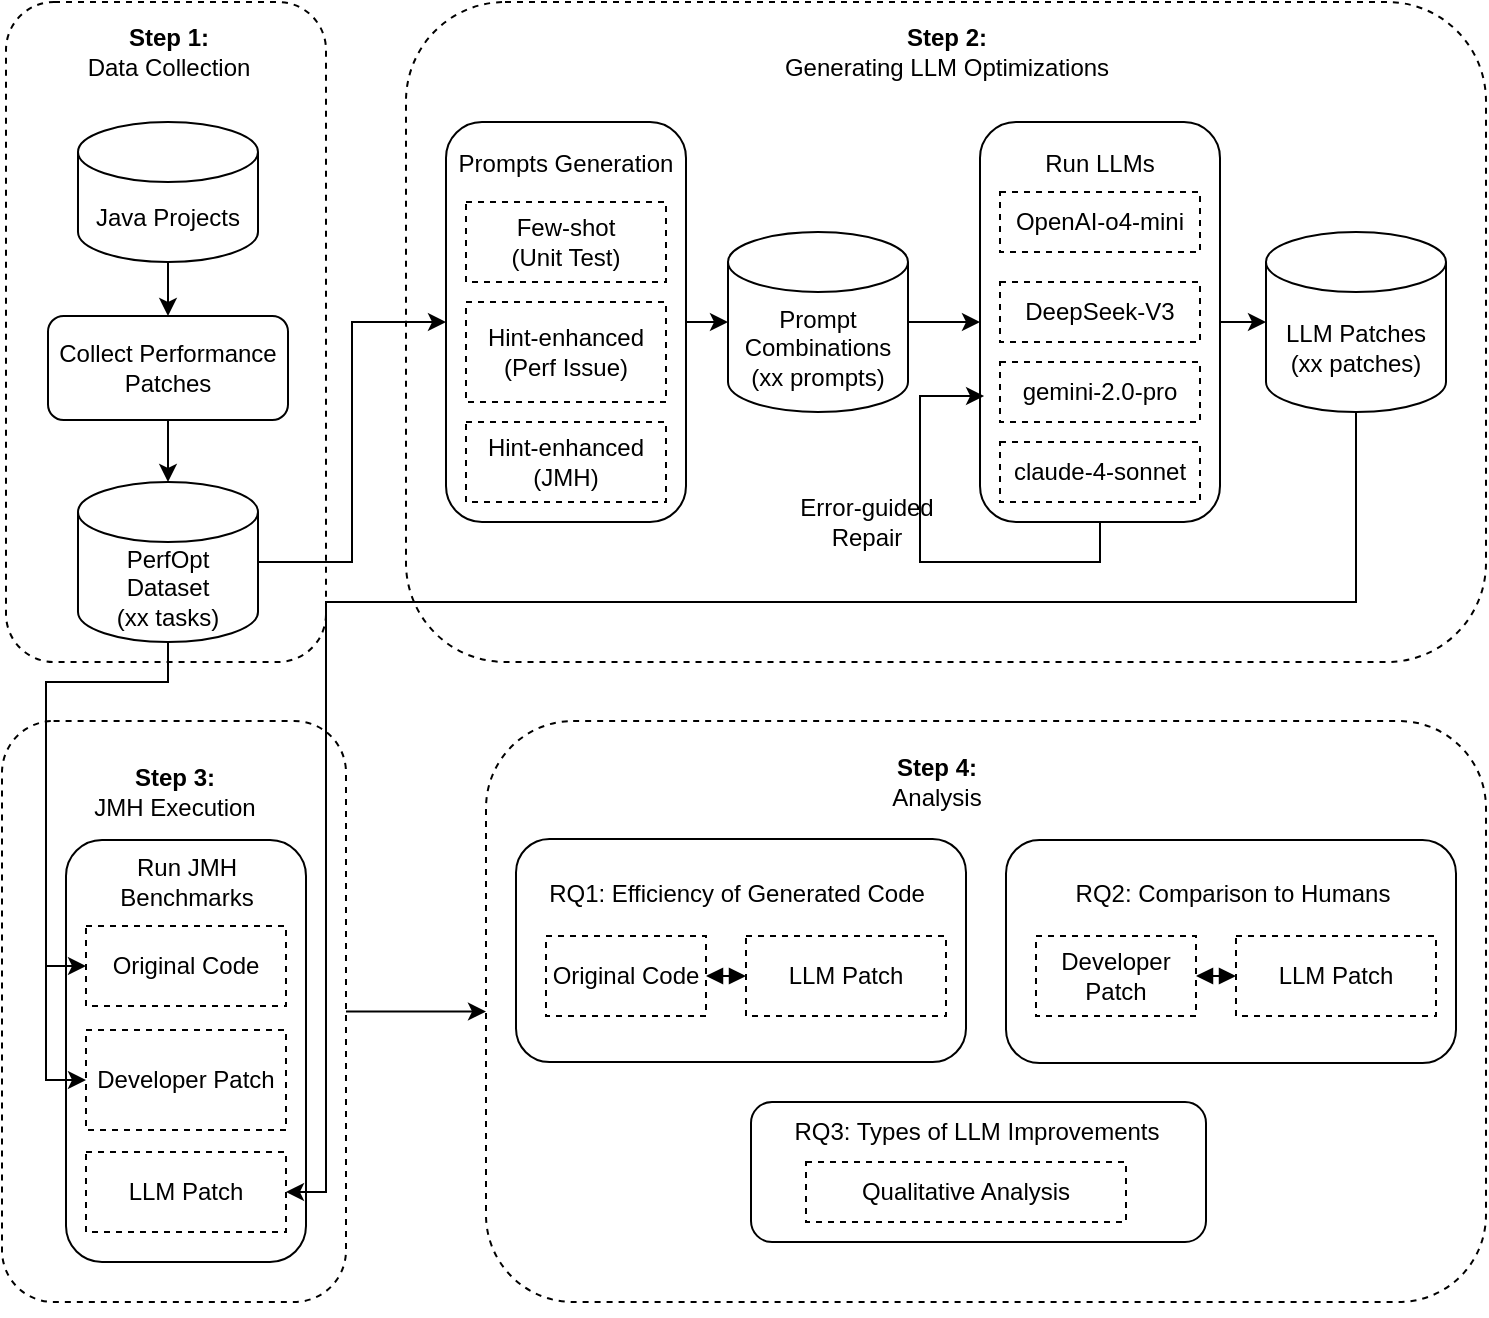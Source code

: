 <mxfile version="27.0.5">
  <diagram id="prtHgNgQTEPvFCAcTncT" name="Page-1">
    <mxGraphModel dx="1084" dy="738" grid="1" gridSize="10" guides="1" tooltips="1" connect="1" arrows="1" fold="1" page="1" pageScale="1" pageWidth="1654" pageHeight="1169" math="0" shadow="0">
      <root>
        <mxCell id="0" />
        <mxCell id="1" parent="0" />
        <mxCell id="1gjFQMWOfMvFAkVTUsUI-46" value="&lt;div&gt;&lt;br&gt;&lt;/div&gt;&lt;div&gt;&lt;br&gt;&lt;/div&gt;&lt;div&gt;&lt;br&gt;&lt;/div&gt;&lt;div&gt;&lt;br&gt;&lt;/div&gt;&lt;div&gt;&lt;br&gt;&lt;/div&gt;&lt;div&gt;&lt;br&gt;&lt;/div&gt;&lt;div&gt;&lt;br&gt;&lt;/div&gt;&lt;div&gt;&lt;br&gt;&lt;/div&gt;&lt;div&gt;&lt;br&gt;&lt;/div&gt;&lt;div&gt;&lt;br&gt;&lt;/div&gt;&lt;div&gt;&lt;br&gt;&lt;/div&gt;&lt;div&gt;&lt;br&gt;&lt;/div&gt;&lt;div&gt;&lt;br&gt;&lt;/div&gt;&lt;div&gt;&lt;br&gt;&lt;/div&gt;&lt;div&gt;&lt;br&gt;&lt;/div&gt;" style="rounded=1;whiteSpace=wrap;html=1;fontFamily=Helvetica;dashed=1;" vertex="1" parent="1">
          <mxGeometry x="260" y="529.5" width="500" height="290.5" as="geometry" />
        </mxCell>
        <mxCell id="1gjFQMWOfMvFAkVTUsUI-71" style="edgeStyle=orthogonalEdgeStyle;rounded=0;orthogonalLoop=1;jettySize=auto;html=1;exitX=1;exitY=0.5;exitDx=0;exitDy=0;" edge="1" parent="1" source="1gjFQMWOfMvFAkVTUsUI-41" target="1gjFQMWOfMvFAkVTUsUI-46">
          <mxGeometry relative="1" as="geometry" />
        </mxCell>
        <mxCell id="1gjFQMWOfMvFAkVTUsUI-41" value="&lt;div&gt;&lt;br&gt;&lt;/div&gt;&lt;div&gt;&lt;br&gt;&lt;/div&gt;&lt;div&gt;&lt;br&gt;&lt;/div&gt;&lt;div&gt;&lt;br&gt;&lt;/div&gt;&lt;div&gt;&lt;br&gt;&lt;/div&gt;&lt;div&gt;&lt;br&gt;&lt;/div&gt;&lt;div&gt;&lt;br&gt;&lt;/div&gt;&lt;div&gt;&lt;br&gt;&lt;/div&gt;&lt;div&gt;&lt;br&gt;&lt;/div&gt;&lt;div&gt;&lt;br&gt;&lt;/div&gt;&lt;div&gt;&lt;br&gt;&lt;/div&gt;&lt;div&gt;&lt;br&gt;&lt;/div&gt;&lt;div&gt;&lt;br&gt;&lt;/div&gt;&lt;div&gt;&lt;br&gt;&lt;/div&gt;&lt;div&gt;&lt;br&gt;&lt;/div&gt;" style="rounded=1;whiteSpace=wrap;html=1;fontFamily=Helvetica;dashed=1;" vertex="1" parent="1">
          <mxGeometry x="18" y="529.5" width="172" height="290.5" as="geometry" />
        </mxCell>
        <mxCell id="1gjFQMWOfMvFAkVTUsUI-27" value="&lt;div&gt;&lt;br&gt;&lt;/div&gt;&lt;div&gt;&lt;br&gt;&lt;/div&gt;&lt;div&gt;&lt;br&gt;&lt;/div&gt;&lt;div&gt;&lt;br&gt;&lt;/div&gt;&lt;div&gt;&lt;br&gt;&lt;/div&gt;&lt;div&gt;&lt;br&gt;&lt;/div&gt;&lt;div&gt;&lt;br&gt;&lt;/div&gt;&lt;div&gt;&lt;br&gt;&lt;/div&gt;&lt;div&gt;&lt;br&gt;&lt;/div&gt;&lt;div&gt;&lt;br&gt;&lt;/div&gt;" style="rounded=1;whiteSpace=wrap;html=1;fontFamily=Helvetica;movable=1;resizable=1;rotatable=1;deletable=1;editable=1;locked=0;connectable=1;" vertex="1" parent="1">
          <mxGeometry x="50" y="589" width="120" height="211" as="geometry" />
        </mxCell>
        <mxCell id="1gjFQMWOfMvFAkVTUsUI-7" value="&lt;div&gt;&lt;br&gt;&lt;/div&gt;&lt;div&gt;&lt;br&gt;&lt;/div&gt;&lt;div&gt;&lt;br&gt;&lt;/div&gt;&lt;div&gt;&lt;br&gt;&lt;/div&gt;&lt;div&gt;&lt;br&gt;&lt;/div&gt;&lt;div&gt;&lt;br&gt;&lt;/div&gt;&lt;div&gt;&lt;br&gt;&lt;/div&gt;&lt;div&gt;&lt;br&gt;&lt;/div&gt;&lt;div&gt;&lt;br&gt;&lt;/div&gt;&lt;div&gt;&lt;br&gt;&lt;/div&gt;&lt;div&gt;&lt;br&gt;&lt;/div&gt;&lt;div&gt;&lt;br&gt;&lt;/div&gt;&lt;div&gt;&lt;br&gt;&lt;/div&gt;&lt;div&gt;&lt;br&gt;&lt;/div&gt;&lt;div&gt;&lt;br&gt;&lt;/div&gt;" style="rounded=1;whiteSpace=wrap;html=1;fontFamily=Helvetica;dashed=1;" vertex="1" parent="1">
          <mxGeometry x="220" y="170" width="540" height="330" as="geometry" />
        </mxCell>
        <mxCell id="1gjFQMWOfMvFAkVTUsUI-3" value="&lt;div&gt;&lt;br&gt;&lt;/div&gt;&lt;div&gt;&lt;br&gt;&lt;/div&gt;&lt;div&gt;&lt;br&gt;&lt;/div&gt;&lt;div&gt;&lt;br&gt;&lt;/div&gt;&lt;div&gt;&lt;br&gt;&lt;/div&gt;&lt;div&gt;&lt;br&gt;&lt;/div&gt;&lt;div&gt;&lt;br&gt;&lt;/div&gt;&lt;div&gt;&lt;br&gt;&lt;/div&gt;&lt;div&gt;&lt;br&gt;&lt;/div&gt;&lt;div&gt;&lt;br&gt;&lt;/div&gt;&lt;div&gt;&lt;br&gt;&lt;/div&gt;&lt;div&gt;&lt;br&gt;&lt;/div&gt;&lt;div&gt;&lt;br&gt;&lt;/div&gt;&lt;div&gt;&lt;br&gt;&lt;/div&gt;&lt;div&gt;&lt;br&gt;&lt;/div&gt;" style="rounded=1;whiteSpace=wrap;html=1;fontFamily=Helvetica;dashed=1;" vertex="1" parent="1">
          <mxGeometry x="20" y="170" width="160" height="330" as="geometry" />
        </mxCell>
        <mxCell id="zAK88xkyq2ZjwmS9hykI-196" style="edgeStyle=orthogonalEdgeStyle;rounded=0;orthogonalLoop=1;jettySize=auto;html=1;exitX=0.5;exitY=1;exitDx=0;exitDy=0;exitPerimeter=0;entryX=0.5;entryY=0;entryDx=0;entryDy=0;" parent="1" source="zAK88xkyq2ZjwmS9hykI-3" target="zAK88xkyq2ZjwmS9hykI-158" edge="1">
          <mxGeometry relative="1" as="geometry" />
        </mxCell>
        <mxCell id="zAK88xkyq2ZjwmS9hykI-3" value="Java Projects" style="shape=cylinder3;whiteSpace=wrap;html=1;boundedLbl=1;backgroundOutline=1;size=15;fontFamily=Helvetica;" parent="1" vertex="1">
          <mxGeometry x="56" y="230" width="90" height="70" as="geometry" />
        </mxCell>
        <mxCell id="1gjFQMWOfMvFAkVTUsUI-52" style="edgeStyle=orthogonalEdgeStyle;rounded=0;orthogonalLoop=1;jettySize=auto;html=1;exitX=0.5;exitY=1;exitDx=0;exitDy=0;" edge="1" parent="1" source="zAK88xkyq2ZjwmS9hykI-158" target="1gjFQMWOfMvFAkVTUsUI-1">
          <mxGeometry relative="1" as="geometry" />
        </mxCell>
        <mxCell id="zAK88xkyq2ZjwmS9hykI-158" value="&lt;div&gt;Collect Performance Patches&lt;/div&gt;" style="rounded=1;whiteSpace=wrap;html=1;fontFamily=Helvetica;" parent="1" vertex="1">
          <mxGeometry x="41" y="327" width="120" height="52" as="geometry" />
        </mxCell>
        <mxCell id="zAK88xkyq2ZjwmS9hykI-227" value="&lt;div&gt;&lt;br&gt;&lt;/div&gt;&lt;div&gt;&lt;br&gt;&lt;/div&gt;&lt;div&gt;&lt;br&gt;&lt;/div&gt;&lt;div&gt;&lt;br&gt;&lt;/div&gt;&lt;div&gt;&lt;br&gt;&lt;/div&gt;&lt;div&gt;&lt;br&gt;&lt;/div&gt;&lt;div&gt;&lt;br&gt;&lt;/div&gt;&lt;div&gt;&lt;br&gt;&lt;/div&gt;&lt;div&gt;&lt;br&gt;&lt;/div&gt;&lt;div&gt;&lt;br&gt;&lt;/div&gt;" style="rounded=1;whiteSpace=wrap;html=1;fontFamily=Helvetica;" parent="1" vertex="1">
          <mxGeometry x="275" y="588.5" width="225" height="111.5" as="geometry" />
        </mxCell>
        <mxCell id="1gjFQMWOfMvFAkVTUsUI-23" style="edgeStyle=orthogonalEdgeStyle;rounded=0;orthogonalLoop=1;jettySize=auto;html=1;exitX=1;exitY=0.5;exitDx=0;exitDy=0;exitPerimeter=0;entryX=0;entryY=0.5;entryDx=0;entryDy=0;" edge="1" parent="1" source="1gjFQMWOfMvFAkVTUsUI-1" target="zAK88xkyq2ZjwmS9hykI-94">
          <mxGeometry relative="1" as="geometry" />
        </mxCell>
        <mxCell id="1gjFQMWOfMvFAkVTUsUI-39" style="edgeStyle=orthogonalEdgeStyle;rounded=0;orthogonalLoop=1;jettySize=auto;html=1;exitX=0.5;exitY=1;exitDx=0;exitDy=0;exitPerimeter=0;entryX=0;entryY=0.5;entryDx=0;entryDy=0;" edge="1" parent="1" source="1gjFQMWOfMvFAkVTUsUI-1" target="1gjFQMWOfMvFAkVTUsUI-28">
          <mxGeometry relative="1" as="geometry">
            <mxPoint x="130" y="690" as="targetPoint" />
            <Array as="points">
              <mxPoint x="101" y="510" />
              <mxPoint x="40" y="510" />
              <mxPoint x="40" y="652" />
            </Array>
          </mxGeometry>
        </mxCell>
        <mxCell id="1gjFQMWOfMvFAkVTUsUI-1" value="PerfOpt&lt;div&gt;Dataset&lt;/div&gt;&lt;div&gt;(xx tasks)&lt;/div&gt;" style="shape=cylinder3;whiteSpace=wrap;html=1;boundedLbl=1;backgroundOutline=1;size=15;fontFamily=Helvetica;" vertex="1" parent="1">
          <mxGeometry x="56" y="410" width="90" height="80" as="geometry" />
        </mxCell>
        <mxCell id="1gjFQMWOfMvFAkVTUsUI-4" value="&lt;div&gt;&lt;b&gt;Step 1:&lt;/b&gt;&lt;/div&gt;Data Collection" style="text;html=1;align=center;verticalAlign=middle;resizable=0;points=[];autosize=1;strokeColor=none;fillColor=none;" vertex="1" parent="1">
          <mxGeometry x="51" y="175" width="100" height="40" as="geometry" />
        </mxCell>
        <mxCell id="1gjFQMWOfMvFAkVTUsUI-5" value="" style="group" vertex="1" connectable="0" parent="1">
          <mxGeometry x="240" y="230" width="120" height="200" as="geometry" />
        </mxCell>
        <mxCell id="zAK88xkyq2ZjwmS9hykI-94" value="Prompts Generation&lt;div&gt;&lt;br&gt;&lt;/div&gt;&lt;div&gt;&lt;br&gt;&lt;/div&gt;&lt;div&gt;&lt;br&gt;&lt;/div&gt;&lt;div&gt;&lt;br&gt;&lt;/div&gt;&lt;div&gt;&lt;br&gt;&lt;/div&gt;&lt;div&gt;&lt;br&gt;&lt;/div&gt;&lt;div&gt;&lt;br&gt;&lt;/div&gt;&lt;div&gt;&lt;br&gt;&lt;/div&gt;&lt;div&gt;&lt;br&gt;&lt;/div&gt;&lt;div&gt;&lt;br&gt;&lt;/div&gt;&lt;div&gt;&lt;br&gt;&lt;/div&gt;" style="rounded=1;whiteSpace=wrap;html=1;fontFamily=Helvetica;" parent="1gjFQMWOfMvFAkVTUsUI-5" vertex="1">
          <mxGeometry width="120" height="200" as="geometry" />
        </mxCell>
        <mxCell id="zAK88xkyq2ZjwmS9hykI-127" value="Few-shot&lt;div&gt;(Unit Test)&lt;/div&gt;" style="rounded=0;whiteSpace=wrap;html=1;fontFamily=Helvetica;dashed=1;" parent="1gjFQMWOfMvFAkVTUsUI-5" vertex="1">
          <mxGeometry x="10" y="40" width="100" height="40" as="geometry" />
        </mxCell>
        <mxCell id="zAK88xkyq2ZjwmS9hykI-128" value="Hint-enhanced (Perf Issue)" style="rounded=0;whiteSpace=wrap;html=1;fontFamily=Helvetica;dashed=1;" parent="1gjFQMWOfMvFAkVTUsUI-5" vertex="1">
          <mxGeometry x="10" y="90" width="100" height="50" as="geometry" />
        </mxCell>
        <mxCell id="zAK88xkyq2ZjwmS9hykI-129" value="Hint-enhanced&lt;div&gt;&lt;span style=&quot;background-color: transparent; color: light-dark(rgb(0, 0, 0), rgb(255, 255, 255));&quot;&gt;(JMH)&lt;/span&gt;&lt;/div&gt;" style="rounded=0;whiteSpace=wrap;html=1;fontFamily=Helvetica;dashed=1;" parent="1gjFQMWOfMvFAkVTUsUI-5" vertex="1">
          <mxGeometry x="10" y="150" width="100" height="40" as="geometry" />
        </mxCell>
        <mxCell id="1gjFQMWOfMvFAkVTUsUI-14" style="edgeStyle=orthogonalEdgeStyle;rounded=0;orthogonalLoop=1;jettySize=auto;html=1;exitX=1;exitY=0.5;exitDx=0;exitDy=0;exitPerimeter=0;entryX=0;entryY=0.5;entryDx=0;entryDy=0;" edge="1" parent="1" source="1gjFQMWOfMvFAkVTUsUI-6" target="zAK88xkyq2ZjwmS9hykI-26">
          <mxGeometry relative="1" as="geometry">
            <Array as="points">
              <mxPoint x="500" y="330" />
            </Array>
          </mxGeometry>
        </mxCell>
        <mxCell id="1gjFQMWOfMvFAkVTUsUI-6" value="Prompt&lt;div&gt;Combinations&lt;/div&gt;&lt;div&gt;(xx prompts)&lt;/div&gt;" style="shape=cylinder3;whiteSpace=wrap;html=1;boundedLbl=1;backgroundOutline=1;size=15;fontFamily=Helvetica;" vertex="1" parent="1">
          <mxGeometry x="381" y="285" width="90" height="90" as="geometry" />
        </mxCell>
        <mxCell id="1gjFQMWOfMvFAkVTUsUI-8" value="&lt;div&gt;&lt;b&gt;Step 2:&lt;/b&gt;&lt;/div&gt;Generating LLM Optimizations" style="text;html=1;align=center;verticalAlign=middle;resizable=0;points=[];autosize=1;strokeColor=none;fillColor=none;" vertex="1" parent="1">
          <mxGeometry x="395" y="175" width="190" height="40" as="geometry" />
        </mxCell>
        <mxCell id="1gjFQMWOfMvFAkVTUsUI-11" value="" style="edgeStyle=orthogonalEdgeStyle;rounded=0;orthogonalLoop=1;jettySize=auto;html=1;" edge="1" parent="1" source="zAK88xkyq2ZjwmS9hykI-94" target="1gjFQMWOfMvFAkVTUsUI-6">
          <mxGeometry relative="1" as="geometry" />
        </mxCell>
        <mxCell id="1gjFQMWOfMvFAkVTUsUI-16" value="Error-guided&lt;div&gt;Repair&lt;/div&gt;" style="text;html=1;align=center;verticalAlign=middle;resizable=0;points=[];autosize=1;strokeColor=none;fillColor=none;" vertex="1" parent="1">
          <mxGeometry x="405" y="410" width="90" height="40" as="geometry" />
        </mxCell>
        <mxCell id="1gjFQMWOfMvFAkVTUsUI-19" value="" style="group" vertex="1" connectable="0" parent="1">
          <mxGeometry x="477" y="230" width="150" height="220" as="geometry" />
        </mxCell>
        <mxCell id="zAK88xkyq2ZjwmS9hykI-26" value="Run LLMs&lt;div&gt;&lt;br&gt;&lt;/div&gt;&lt;div&gt;&lt;br&gt;&lt;/div&gt;&lt;div&gt;&lt;br&gt;&lt;/div&gt;&lt;div&gt;&lt;br&gt;&lt;/div&gt;&lt;div&gt;&lt;br&gt;&lt;/div&gt;&lt;div&gt;&lt;br&gt;&lt;/div&gt;&lt;div&gt;&lt;br&gt;&lt;/div&gt;&lt;div&gt;&lt;br&gt;&lt;/div&gt;&lt;div&gt;&lt;br&gt;&lt;/div&gt;&lt;div&gt;&lt;br&gt;&lt;/div&gt;&lt;div&gt;&lt;br&gt;&lt;/div&gt;" style="rounded=1;whiteSpace=wrap;html=1;align=center;fontFamily=Helvetica;" parent="1gjFQMWOfMvFAkVTUsUI-19" vertex="1">
          <mxGeometry x="30" width="120" height="200" as="geometry" />
        </mxCell>
        <mxCell id="zAK88xkyq2ZjwmS9hykI-120" value="OpenAI-o4-mini" style="rounded=0;whiteSpace=wrap;html=1;dashed=1;fontFamily=Helvetica;" parent="1gjFQMWOfMvFAkVTUsUI-19" vertex="1">
          <mxGeometry x="40" y="35" width="100" height="30" as="geometry" />
        </mxCell>
        <mxCell id="zAK88xkyq2ZjwmS9hykI-121" value="DeepSeek-V3" style="rounded=0;whiteSpace=wrap;html=1;strokeColor=default;dashed=1;fontFamily=Helvetica;" parent="1gjFQMWOfMvFAkVTUsUI-19" vertex="1">
          <mxGeometry x="40" y="80" width="100" height="30" as="geometry" />
        </mxCell>
        <mxCell id="zAK88xkyq2ZjwmS9hykI-122" value="gemini-2.0-pro" style="rounded=0;whiteSpace=wrap;html=1;dashed=1;fontFamily=Helvetica;" parent="1gjFQMWOfMvFAkVTUsUI-19" vertex="1">
          <mxGeometry x="40" y="120" width="100" height="30" as="geometry" />
        </mxCell>
        <mxCell id="zAK88xkyq2ZjwmS9hykI-142" value="claude-4-sonnet" style="rounded=0;whiteSpace=wrap;html=1;dashed=1;fontFamily=Helvetica;" parent="1gjFQMWOfMvFAkVTUsUI-19" vertex="1">
          <mxGeometry x="40" y="160" width="100" height="30" as="geometry" />
        </mxCell>
        <mxCell id="1gjFQMWOfMvFAkVTUsUI-15" style="edgeStyle=orthogonalEdgeStyle;rounded=0;orthogonalLoop=1;jettySize=auto;html=1;entryX=0.017;entryY=0.685;entryDx=0;entryDy=0;entryPerimeter=0;exitX=0.5;exitY=1;exitDx=0;exitDy=0;" edge="1" parent="1gjFQMWOfMvFAkVTUsUI-19" source="zAK88xkyq2ZjwmS9hykI-26" target="zAK88xkyq2ZjwmS9hykI-26">
          <mxGeometry relative="1" as="geometry">
            <mxPoint x="20" y="138" as="targetPoint" />
            <Array as="points">
              <mxPoint x="90" y="220" />
              <mxPoint y="220" />
              <mxPoint y="137" />
            </Array>
          </mxGeometry>
        </mxCell>
        <mxCell id="1gjFQMWOfMvFAkVTUsUI-42" style="edgeStyle=orthogonalEdgeStyle;rounded=0;orthogonalLoop=1;jettySize=auto;html=1;exitX=0.5;exitY=1;exitDx=0;exitDy=0;exitPerimeter=0;entryX=1;entryY=0.5;entryDx=0;entryDy=0;" edge="1" parent="1" source="1gjFQMWOfMvFAkVTUsUI-20" target="1gjFQMWOfMvFAkVTUsUI-30">
          <mxGeometry relative="1" as="geometry">
            <Array as="points">
              <mxPoint x="695" y="470" />
              <mxPoint x="180" y="470" />
              <mxPoint x="180" y="765" />
            </Array>
          </mxGeometry>
        </mxCell>
        <mxCell id="1gjFQMWOfMvFAkVTUsUI-20" value="LLM Patches&lt;div&gt;(xx patches)&lt;/div&gt;" style="shape=cylinder3;whiteSpace=wrap;html=1;boundedLbl=1;backgroundOutline=1;size=15;fontFamily=Helvetica;" vertex="1" parent="1">
          <mxGeometry x="650" y="285" width="90" height="90" as="geometry" />
        </mxCell>
        <mxCell id="1gjFQMWOfMvFAkVTUsUI-22" value="" style="edgeStyle=orthogonalEdgeStyle;rounded=0;orthogonalLoop=1;jettySize=auto;html=1;" edge="1" parent="1" source="zAK88xkyq2ZjwmS9hykI-26" target="1gjFQMWOfMvFAkVTUsUI-20">
          <mxGeometry relative="1" as="geometry" />
        </mxCell>
        <mxCell id="1gjFQMWOfMvFAkVTUsUI-25" value="&lt;div&gt;&lt;b&gt;Step 3:&lt;/b&gt;&lt;/div&gt;&lt;div&gt;JMH Execution&lt;/div&gt;" style="text;html=1;align=center;verticalAlign=middle;resizable=0;points=[];autosize=1;strokeColor=none;fillColor=none;" vertex="1" parent="1">
          <mxGeometry x="54" y="545" width="100" height="40" as="geometry" />
        </mxCell>
        <mxCell id="1gjFQMWOfMvFAkVTUsUI-28" value="Original Code" style="rounded=0;whiteSpace=wrap;html=1;fontFamily=Helvetica;dashed=1;" vertex="1" parent="1">
          <mxGeometry x="60" y="632" width="100" height="40" as="geometry" />
        </mxCell>
        <mxCell id="1gjFQMWOfMvFAkVTUsUI-29" value="Developer Patch" style="rounded=0;whiteSpace=wrap;html=1;fontFamily=Helvetica;dashed=1;" vertex="1" parent="1">
          <mxGeometry x="60" y="684" width="100" height="50" as="geometry" />
        </mxCell>
        <mxCell id="1gjFQMWOfMvFAkVTUsUI-30" value="LLM Patch" style="rounded=0;whiteSpace=wrap;html=1;fontFamily=Helvetica;dashed=1;" vertex="1" parent="1">
          <mxGeometry x="60" y="745" width="100" height="40" as="geometry" />
        </mxCell>
        <mxCell id="1gjFQMWOfMvFAkVTUsUI-31" style="edgeStyle=orthogonalEdgeStyle;rounded=0;orthogonalLoop=1;jettySize=auto;html=1;exitX=0.5;exitY=1;exitDx=0;exitDy=0;" edge="1" parent="1" source="1gjFQMWOfMvFAkVTUsUI-28" target="1gjFQMWOfMvFAkVTUsUI-28">
          <mxGeometry relative="1" as="geometry" />
        </mxCell>
        <mxCell id="1gjFQMWOfMvFAkVTUsUI-32" value="&lt;div&gt;Run JMH&lt;/div&gt;&lt;div&gt;Benchmarks&lt;/div&gt;" style="text;html=1;align=center;verticalAlign=middle;resizable=0;points=[];autosize=1;strokeColor=none;fillColor=none;" vertex="1" parent="1">
          <mxGeometry x="65" y="590" width="90" height="40" as="geometry" />
        </mxCell>
        <mxCell id="1gjFQMWOfMvFAkVTUsUI-40" style="edgeStyle=orthogonalEdgeStyle;rounded=0;orthogonalLoop=1;jettySize=auto;html=1;exitX=0.5;exitY=1;exitDx=0;exitDy=0;exitPerimeter=0;entryX=0;entryY=0.5;entryDx=0;entryDy=0;" edge="1" parent="1" source="1gjFQMWOfMvFAkVTUsUI-1" target="1gjFQMWOfMvFAkVTUsUI-29">
          <mxGeometry relative="1" as="geometry">
            <mxPoint x="120" y="500" as="sourcePoint" />
            <mxPoint x="200" y="662" as="targetPoint" />
            <Array as="points">
              <mxPoint x="101" y="510" />
              <mxPoint x="40" y="510" />
              <mxPoint x="40" y="709" />
            </Array>
          </mxGeometry>
        </mxCell>
        <mxCell id="1gjFQMWOfMvFAkVTUsUI-45" value="&lt;div&gt;&lt;b&gt;Step 4:&lt;/b&gt;&lt;/div&gt;&lt;div&gt;Analysis&lt;/div&gt;" style="text;html=1;align=center;verticalAlign=middle;resizable=0;points=[];autosize=1;strokeColor=none;fillColor=none;" vertex="1" parent="1">
          <mxGeometry x="450" y="540" width="70" height="40" as="geometry" />
        </mxCell>
        <mxCell id="1gjFQMWOfMvFAkVTUsUI-53" value="RQ1: Efficiency of Generated Code" style="text;html=1;align=center;verticalAlign=middle;resizable=0;points=[];autosize=1;strokeColor=none;fillColor=none;" vertex="1" parent="1">
          <mxGeometry x="280" y="601.25" width="210" height="30" as="geometry" />
        </mxCell>
        <mxCell id="1gjFQMWOfMvFAkVTUsUI-57" style="edgeStyle=orthogonalEdgeStyle;rounded=0;orthogonalLoop=1;jettySize=auto;html=1;exitX=1;exitY=0.5;exitDx=0;exitDy=0;entryX=0;entryY=0.5;entryDx=0;entryDy=0;endArrow=block;endFill=1;startArrow=block;startFill=1;" edge="1" parent="1" source="1gjFQMWOfMvFAkVTUsUI-54" target="1gjFQMWOfMvFAkVTUsUI-55">
          <mxGeometry relative="1" as="geometry" />
        </mxCell>
        <mxCell id="1gjFQMWOfMvFAkVTUsUI-54" value="Original Code" style="rounded=0;whiteSpace=wrap;html=1;fontFamily=Helvetica;dashed=1;" vertex="1" parent="1">
          <mxGeometry x="290" y="637" width="80" height="40" as="geometry" />
        </mxCell>
        <mxCell id="1gjFQMWOfMvFAkVTUsUI-55" value="LLM Patch" style="rounded=0;whiteSpace=wrap;html=1;fontFamily=Helvetica;dashed=1;" vertex="1" parent="1">
          <mxGeometry x="390" y="637" width="100" height="40" as="geometry" />
        </mxCell>
        <mxCell id="1gjFQMWOfMvFAkVTUsUI-58" value="&lt;div&gt;&lt;br&gt;&lt;/div&gt;&lt;div&gt;&lt;br&gt;&lt;/div&gt;&lt;div&gt;&lt;br&gt;&lt;/div&gt;&lt;div&gt;&lt;br&gt;&lt;/div&gt;&lt;div&gt;&lt;br&gt;&lt;/div&gt;&lt;div&gt;&lt;br&gt;&lt;/div&gt;&lt;div&gt;&lt;br&gt;&lt;/div&gt;&lt;div&gt;&lt;br&gt;&lt;/div&gt;&lt;div&gt;&lt;br&gt;&lt;/div&gt;&lt;div&gt;&lt;br&gt;&lt;/div&gt;" style="rounded=1;whiteSpace=wrap;html=1;fontFamily=Helvetica;" vertex="1" parent="1">
          <mxGeometry x="520" y="589" width="225" height="111.5" as="geometry" />
        </mxCell>
        <mxCell id="1gjFQMWOfMvFAkVTUsUI-59" value="RQ2: Comparison to Humans" style="text;html=1;align=center;verticalAlign=middle;resizable=0;points=[];autosize=1;strokeColor=none;fillColor=none;" vertex="1" parent="1">
          <mxGeometry x="542.5" y="601.25" width="180" height="30" as="geometry" />
        </mxCell>
        <mxCell id="1gjFQMWOfMvFAkVTUsUI-62" style="edgeStyle=orthogonalEdgeStyle;rounded=0;orthogonalLoop=1;jettySize=auto;html=1;exitX=1;exitY=0.5;exitDx=0;exitDy=0;entryX=0;entryY=0.5;entryDx=0;entryDy=0;endArrow=block;endFill=1;startArrow=block;startFill=1;" edge="1" parent="1" source="1gjFQMWOfMvFAkVTUsUI-63" target="1gjFQMWOfMvFAkVTUsUI-64">
          <mxGeometry relative="1" as="geometry" />
        </mxCell>
        <mxCell id="1gjFQMWOfMvFAkVTUsUI-63" value="Developer&lt;div&gt;Patch&lt;/div&gt;" style="rounded=0;whiteSpace=wrap;html=1;fontFamily=Helvetica;dashed=1;" vertex="1" parent="1">
          <mxGeometry x="535" y="637" width="80" height="40" as="geometry" />
        </mxCell>
        <mxCell id="1gjFQMWOfMvFAkVTUsUI-64" value="LLM Patch" style="rounded=0;whiteSpace=wrap;html=1;fontFamily=Helvetica;dashed=1;" vertex="1" parent="1">
          <mxGeometry x="635" y="637" width="100" height="40" as="geometry" />
        </mxCell>
        <mxCell id="1gjFQMWOfMvFAkVTUsUI-67" value="&lt;div&gt;&lt;br&gt;&lt;/div&gt;&lt;div&gt;&lt;br&gt;&lt;/div&gt;&lt;div&gt;&lt;br&gt;&lt;/div&gt;&lt;div&gt;&lt;br&gt;&lt;/div&gt;&lt;div&gt;&lt;br&gt;&lt;/div&gt;&lt;div&gt;&lt;br&gt;&lt;/div&gt;&lt;div&gt;&lt;br&gt;&lt;/div&gt;&lt;div&gt;&lt;br&gt;&lt;/div&gt;&lt;div&gt;&lt;br&gt;&lt;/div&gt;&lt;div&gt;&lt;br&gt;&lt;/div&gt;" style="rounded=1;whiteSpace=wrap;html=1;fontFamily=Helvetica;" vertex="1" parent="1">
          <mxGeometry x="392.5" y="720" width="227.5" height="70" as="geometry" />
        </mxCell>
        <mxCell id="1gjFQMWOfMvFAkVTUsUI-68" value="RQ3: Types of LLM Improvements" style="text;html=1;align=center;verticalAlign=middle;resizable=0;points=[];autosize=1;strokeColor=none;fillColor=none;" vertex="1" parent="1">
          <mxGeometry x="399.5" y="720" width="210" height="30" as="geometry" />
        </mxCell>
        <mxCell id="1gjFQMWOfMvFAkVTUsUI-69" value="Qualitative Analysis" style="rounded=0;whiteSpace=wrap;html=1;fontFamily=Helvetica;dashed=1;" vertex="1" parent="1">
          <mxGeometry x="420" y="750" width="160" height="30" as="geometry" />
        </mxCell>
      </root>
    </mxGraphModel>
  </diagram>
</mxfile>
